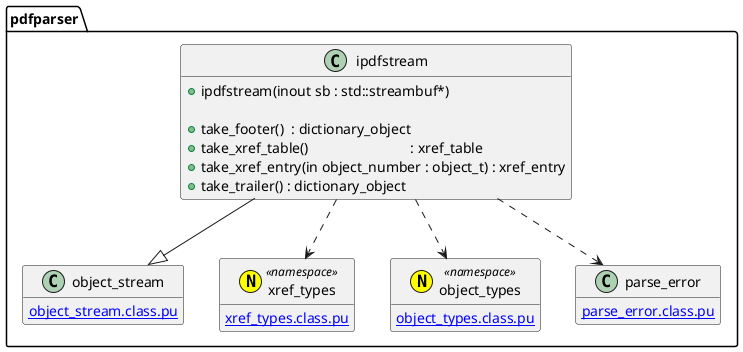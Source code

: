 @startuml ipdfstream
hide empty members
namespace pdfparser {
class ipdfstream {
	+ipdfstream(inout sb : std::streambuf*)

	+take_footer()  : dictionary_object
	+take_xref_table()                            : xref_table
	+take_xref_entry(in object_number : object_t) : xref_entry
	+take_trailer() : dictionary_object
}
ipdfstream --|> object_stream
ipdfstream ..> xref_types
ipdfstream ..> object_types
ipdfstream ..> parse_error


class object_stream {
	[[object_stream.class.pu]]
}
annotation xref_types <<(N, yellow) namespace>> {
	[[xref_types.class.pu]]
}
annotation object_types <<(N, yellow) namespace>> {
	[[object_types.class.pu]]
}
class parse_error {
	[[parse_error.class.pu]]
}
}
@enduml
